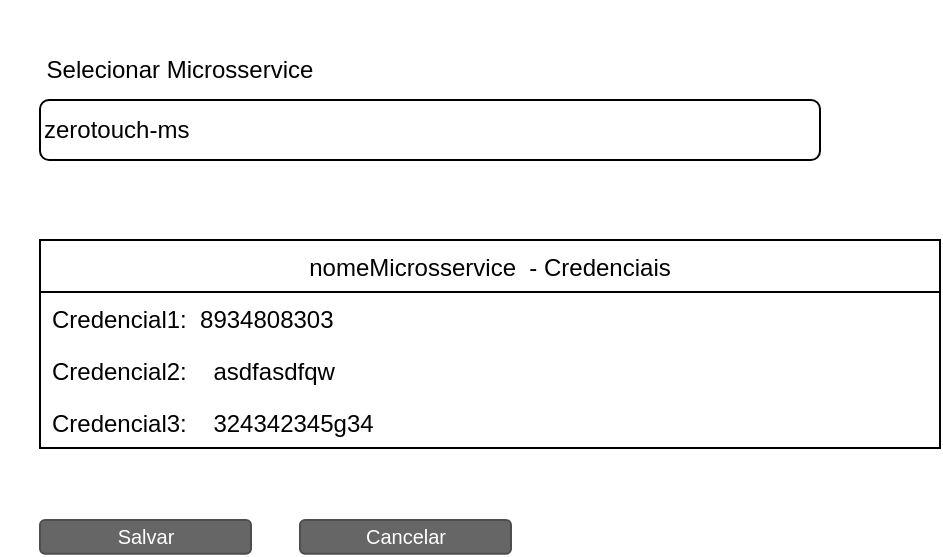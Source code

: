 <mxfile version="14.8.0" type="device"><diagram id="_vD7If4EglwO4JIwxC73" name="Page-1"><mxGraphModel dx="1186" dy="709" grid="1" gridSize="10" guides="1" tooltips="1" connect="1" arrows="1" fold="1" page="1" pageScale="1" pageWidth="850" pageHeight="1100" math="0" shadow="0"><root><mxCell id="0"/><mxCell id="1" parent="0"/><mxCell id="f2aflAMqSmI1m8EbLABy-1" value="Selecionar Microsservice" style="text;html=1;strokeColor=none;fillColor=none;align=center;verticalAlign=middle;whiteSpace=wrap;rounded=0;" vertex="1" parent="1"><mxGeometry x="100" y="120" width="180" height="70" as="geometry"/></mxCell><mxCell id="f2aflAMqSmI1m8EbLABy-3" value="nomeMicrosservice  - Credenciais" style="swimlane;fontStyle=0;childLayout=stackLayout;horizontal=1;startSize=26;horizontalStack=0;resizeParent=1;resizeParentMax=0;resizeLast=0;collapsible=1;marginBottom=0;" vertex="1" parent="1"><mxGeometry x="120" y="240" width="450" height="104" as="geometry"/></mxCell><mxCell id="f2aflAMqSmI1m8EbLABy-4" value="Credencial1:  8934808303  " style="text;strokeColor=none;fillColor=none;align=left;verticalAlign=top;spacingLeft=4;spacingRight=4;overflow=hidden;rotatable=0;points=[[0,0.5],[1,0.5]];portConstraint=eastwest;" vertex="1" parent="f2aflAMqSmI1m8EbLABy-3"><mxGeometry y="26" width="450" height="26" as="geometry"/></mxCell><mxCell id="f2aflAMqSmI1m8EbLABy-5" value="Credencial2:    asdfasdfqw" style="text;strokeColor=none;fillColor=none;align=left;verticalAlign=top;spacingLeft=4;spacingRight=4;overflow=hidden;rotatable=0;points=[[0,0.5],[1,0.5]];portConstraint=eastwest;" vertex="1" parent="f2aflAMqSmI1m8EbLABy-3"><mxGeometry y="52" width="450" height="26" as="geometry"/></mxCell><mxCell id="f2aflAMqSmI1m8EbLABy-6" value="Credencial3:    324342345g34" style="text;strokeColor=none;fillColor=none;align=left;verticalAlign=top;spacingLeft=4;spacingRight=4;overflow=hidden;rotatable=0;points=[[0,0.5],[1,0.5]];portConstraint=eastwest;" vertex="1" parent="f2aflAMqSmI1m8EbLABy-3"><mxGeometry y="78" width="450" height="26" as="geometry"/></mxCell><mxCell id="f2aflAMqSmI1m8EbLABy-9" value="zerotouch-ms" style="rounded=1;whiteSpace=wrap;html=1;align=left;" vertex="1" parent="1"><mxGeometry x="120" y="170" width="390" height="30" as="geometry"/></mxCell><mxCell id="f2aflAMqSmI1m8EbLABy-17" value="Salvar" style="rounded=1;html=1;shadow=0;dashed=0;whiteSpace=wrap;fontSize=10;fillColor=#666666;align=center;strokeColor=#4D4D4D;fontColor=#ffffff;" vertex="1" parent="1"><mxGeometry x="120" y="380" width="105.5" height="16.88" as="geometry"/></mxCell><mxCell id="f2aflAMqSmI1m8EbLABy-18" value="Cancelar" style="rounded=1;html=1;shadow=0;dashed=0;whiteSpace=wrap;fontSize=10;fillColor=#666666;align=center;strokeColor=#4D4D4D;fontColor=#ffffff;" vertex="1" parent="1"><mxGeometry x="250" y="380" width="105.5" height="16.88" as="geometry"/></mxCell></root></mxGraphModel></diagram></mxfile>